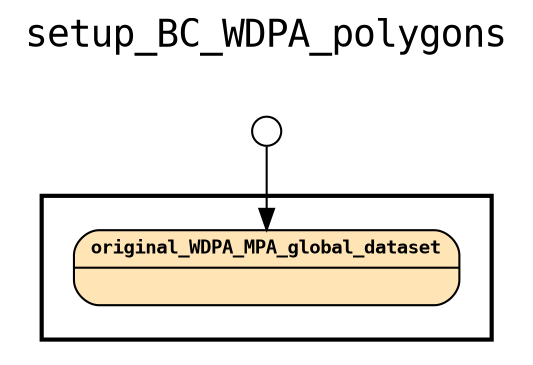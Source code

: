 
digraph yw_data_view {
rankdir=TB
fontname=Courier; fontsize=18; labelloc=t
label="setup_BC_WDPA_polygons"
subgraph cluster_workflow { label=""; color=black; penwidth=2
subgraph cluster_workflow_inner { label=""; color=white
node[shape=box style="filled" fillcolor="#CCFFCC" peripheries=1 fontname=Courier]
node[shape=box style="filled" fillcolor="#CCFFCC" peripheries=1 fontname=Courier]
node[shape=box style="rounded,filled" fillcolor="#FFFFCC" peripheries=1 fontname=Helvetica]
node[shape=box style="rounded,filled" fillcolor="#FFE4B5" peripheries=1 fontname="Courier-Bold" fontsize=9]
original_WDPA_MPA_global_dataset[shape=record rankdir=LR label="{<f0> original_WDPA_MPA_global_dataset |<f1>}"]
node[shape=box style="rounded,filled" fillcolor="#FFE4B5" peripheries=1 fontname="Courier-Bold" fontsize=9]
node[shape=box style="rounded,filled" fillcolor="#FFFFFF" peripheries=1 fontname=Helvetica]
}}
subgraph cluster_inflows { label=""; color=white; penwidth=2
subgraph cluster_inflows_inner { label=""; color=white
node[shape=circle fillcolor="#FFFFFF" peripheries=1 width=0.2]
original_WDPA_MPA_global_dataset_inflow [label=""]
}}
subgraph cluster_outflows { label=""; color=white; penwidth=2
subgraph cluster_outflows_inner { label=""; color=white
node[shape=circle fillcolor="#FFFFFF" peripheries=1 width=0.2]
}}
original_WDPA_MPA_global_dataset_inflow -> original_WDPA_MPA_global_dataset
}

